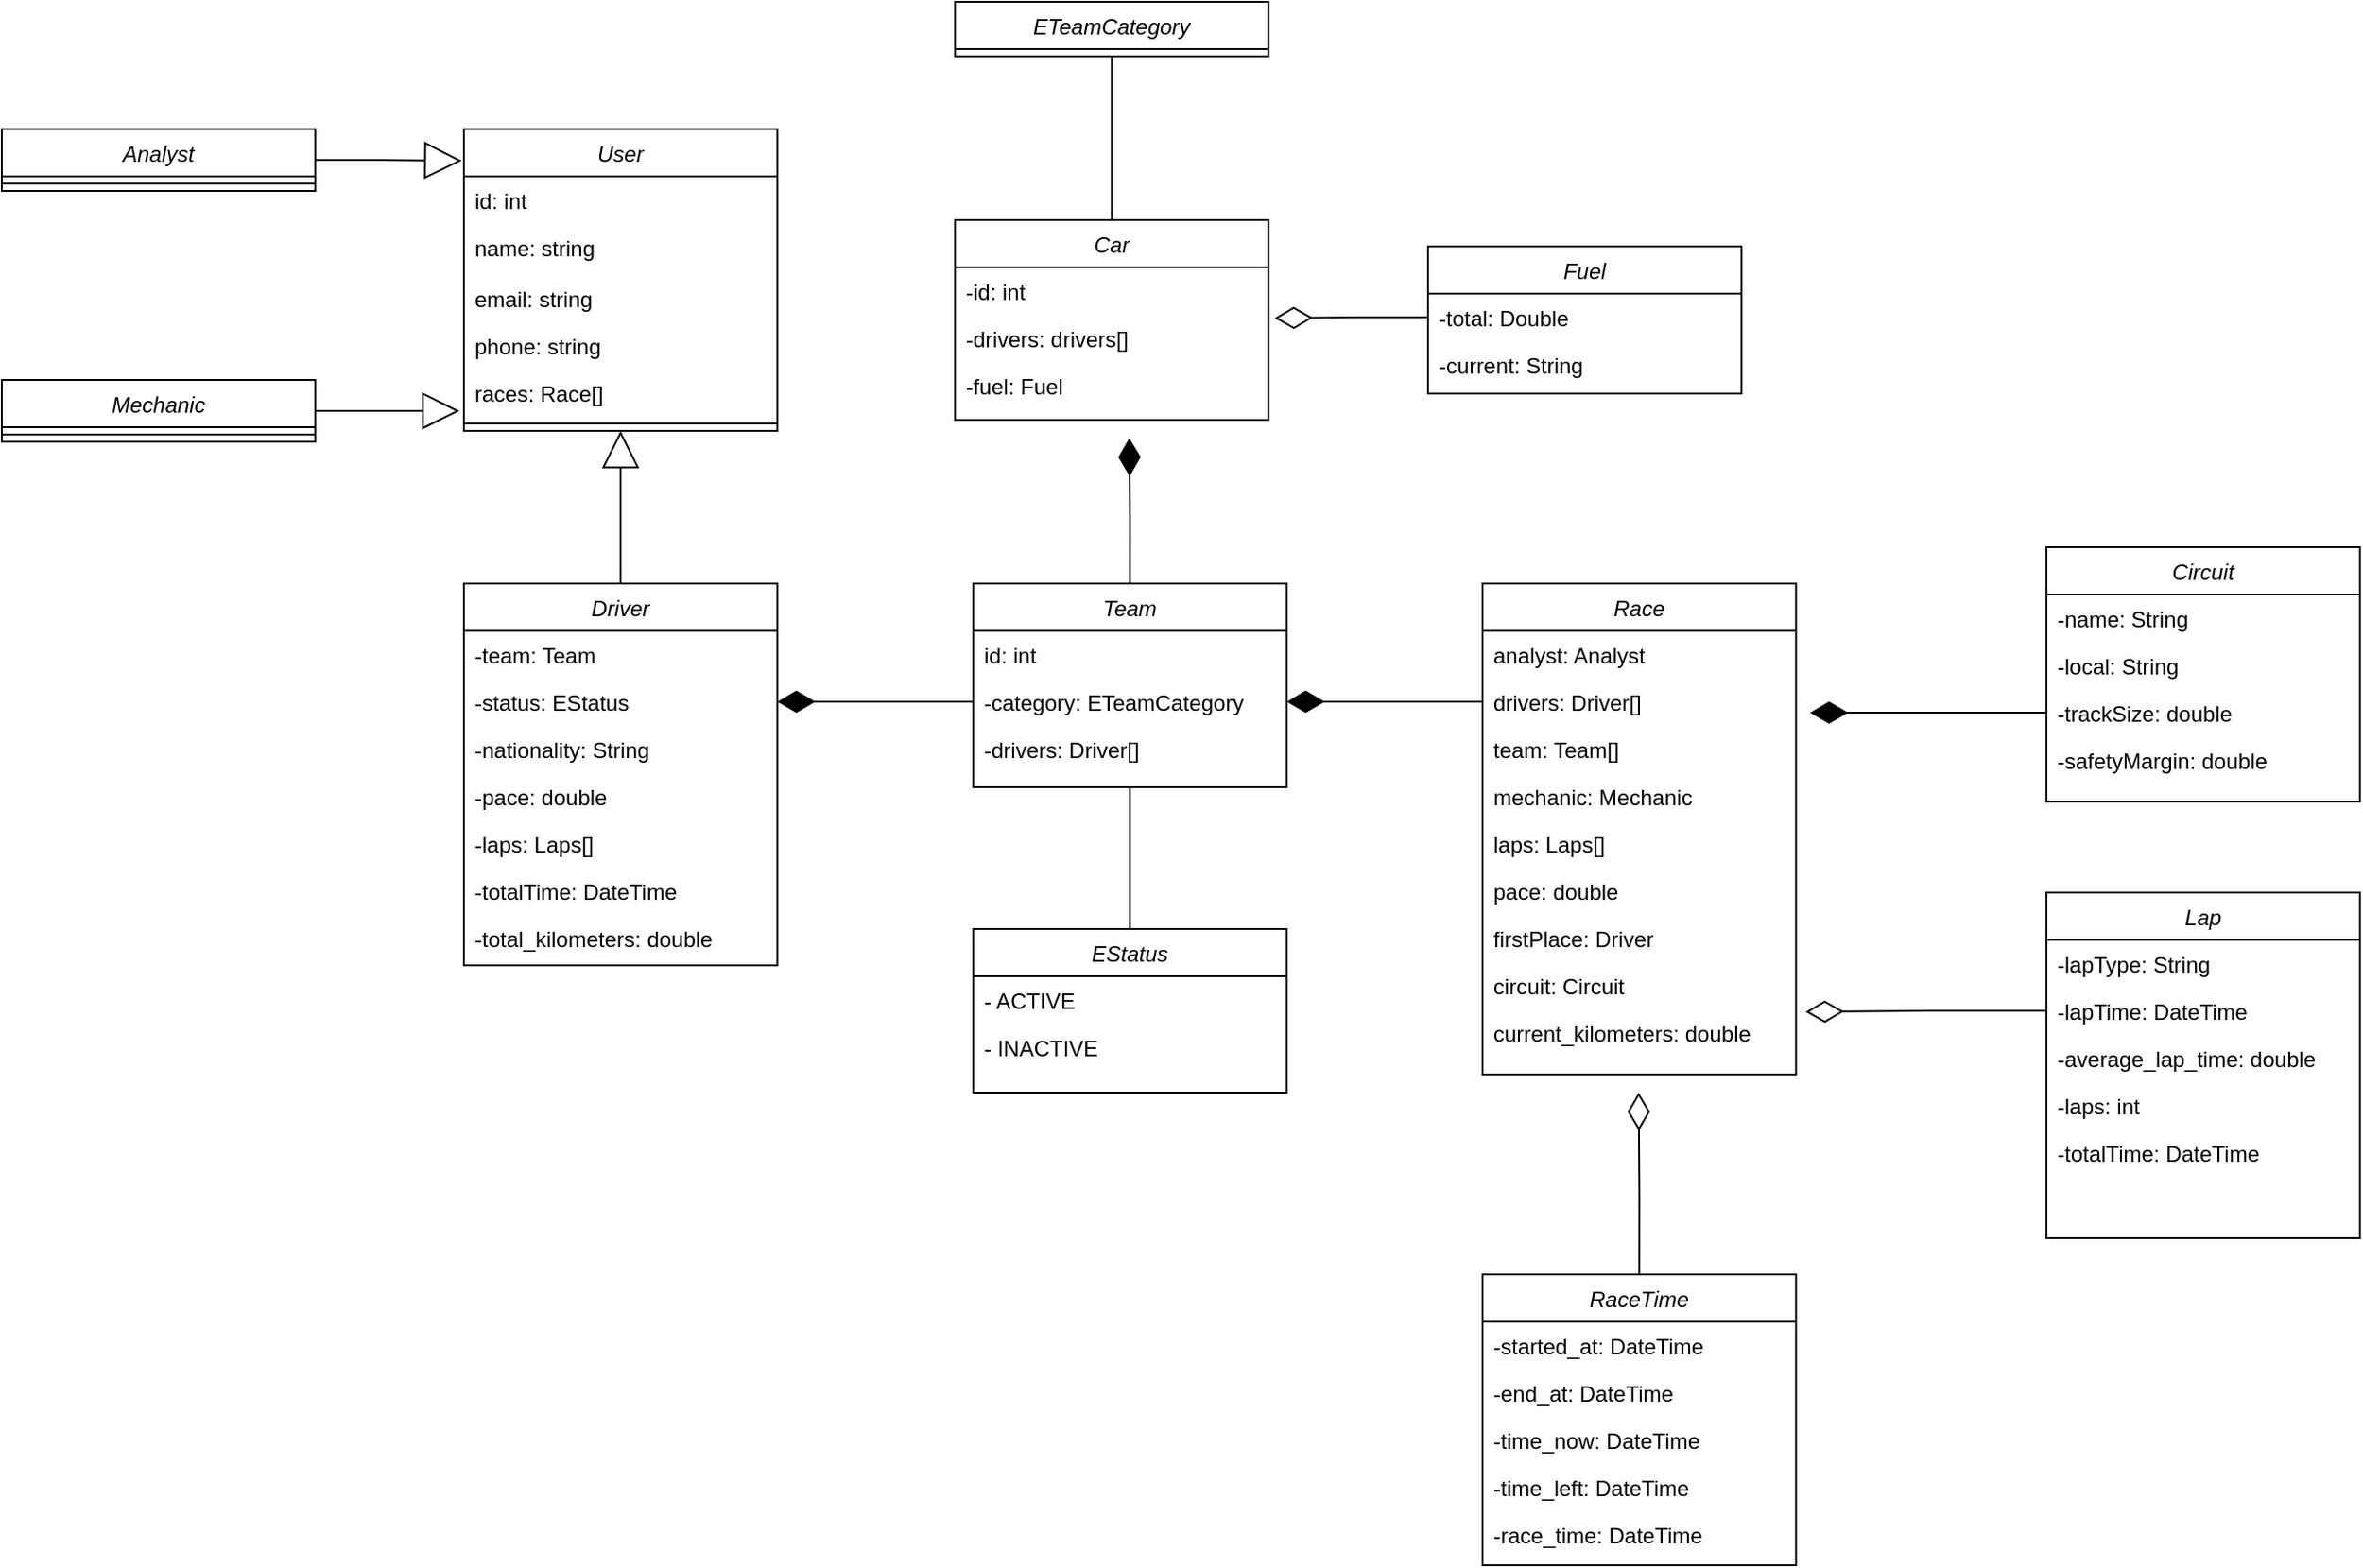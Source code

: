 <mxfile version="21.0.4" type="github">
  <diagram id="C5RBs43oDa-KdzZeNtuy" name="Page-1">
    <mxGraphModel dx="2130" dy="995" grid="1" gridSize="10" guides="1" tooltips="1" connect="1" arrows="1" fold="1" page="1" pageScale="1" pageWidth="827" pageHeight="1169" math="0" shadow="0">
      <root>
        <mxCell id="WIyWlLk6GJQsqaUBKTNV-0" />
        <mxCell id="WIyWlLk6GJQsqaUBKTNV-1" parent="WIyWlLk6GJQsqaUBKTNV-0" />
        <mxCell id="zkfFHV4jXpPFQw0GAbJ--0" value="User" style="swimlane;fontStyle=2;align=center;verticalAlign=top;childLayout=stackLayout;horizontal=1;startSize=26;horizontalStack=0;resizeParent=1;resizeLast=0;collapsible=1;marginBottom=0;rounded=0;shadow=0;strokeWidth=1;" parent="WIyWlLk6GJQsqaUBKTNV-1" vertex="1">
          <mxGeometry x="-160" y="120" width="172.31" height="166" as="geometry">
            <mxRectangle x="230" y="140" width="160" height="26" as="alternateBounds" />
          </mxGeometry>
        </mxCell>
        <mxCell id="zkfFHV4jXpPFQw0GAbJ--1" value="id: int" style="text;align=left;verticalAlign=top;spacingLeft=4;spacingRight=4;overflow=hidden;rotatable=0;points=[[0,0.5],[1,0.5]];portConstraint=eastwest;" parent="zkfFHV4jXpPFQw0GAbJ--0" vertex="1">
          <mxGeometry y="26" width="172.31" height="26" as="geometry" />
        </mxCell>
        <mxCell id="zkfFHV4jXpPFQw0GAbJ--2" value="name: string" style="text;align=left;verticalAlign=top;spacingLeft=4;spacingRight=4;overflow=hidden;rotatable=0;points=[[0,0.5],[1,0.5]];portConstraint=eastwest;rounded=0;shadow=0;html=0;" parent="zkfFHV4jXpPFQw0GAbJ--0" vertex="1">
          <mxGeometry y="52" width="172.31" height="28" as="geometry" />
        </mxCell>
        <mxCell id="zkfFHV4jXpPFQw0GAbJ--3" value="email: string" style="text;align=left;verticalAlign=top;spacingLeft=4;spacingRight=4;overflow=hidden;rotatable=0;points=[[0,0.5],[1,0.5]];portConstraint=eastwest;rounded=0;shadow=0;html=0;" parent="zkfFHV4jXpPFQw0GAbJ--0" vertex="1">
          <mxGeometry y="80" width="172.31" height="26" as="geometry" />
        </mxCell>
        <mxCell id="9AGuQ0FXEvpkbl0KZOvJ-0" value="phone: string" style="text;align=left;verticalAlign=top;spacingLeft=4;spacingRight=4;overflow=hidden;rotatable=0;points=[[0,0.5],[1,0.5]];portConstraint=eastwest;rounded=0;shadow=0;html=0;" parent="zkfFHV4jXpPFQw0GAbJ--0" vertex="1">
          <mxGeometry y="106" width="172.31" height="26" as="geometry" />
        </mxCell>
        <mxCell id="9AGuQ0FXEvpkbl0KZOvJ-44" value="races: Race[]" style="text;align=left;verticalAlign=top;spacingLeft=4;spacingRight=4;overflow=hidden;rotatable=0;points=[[0,0.5],[1,0.5]];portConstraint=eastwest;rounded=0;shadow=0;html=0;" parent="zkfFHV4jXpPFQw0GAbJ--0" vertex="1">
          <mxGeometry y="132" width="172.31" height="26" as="geometry" />
        </mxCell>
        <mxCell id="zkfFHV4jXpPFQw0GAbJ--4" value="" style="line;html=1;strokeWidth=1;align=left;verticalAlign=middle;spacingTop=-1;spacingLeft=3;spacingRight=3;rotatable=0;labelPosition=right;points=[];portConstraint=eastwest;" parent="zkfFHV4jXpPFQw0GAbJ--0" vertex="1">
          <mxGeometry y="158" width="172.31" height="8" as="geometry" />
        </mxCell>
        <mxCell id="hRQF5KtD3f3HJl5D5kbe-45" style="edgeStyle=orthogonalEdgeStyle;rounded=0;orthogonalLoop=1;jettySize=auto;html=1;exitX=1;exitY=0.5;exitDx=0;exitDy=0;entryX=-0.014;entryY=0.885;entryDx=0;entryDy=0;entryPerimeter=0;endArrow=block;endFill=0;endSize=18;" edge="1" parent="WIyWlLk6GJQsqaUBKTNV-1" source="9AGuQ0FXEvpkbl0KZOvJ-2" target="9AGuQ0FXEvpkbl0KZOvJ-44">
          <mxGeometry relative="1" as="geometry" />
        </mxCell>
        <mxCell id="9AGuQ0FXEvpkbl0KZOvJ-2" value="Mechanic" style="swimlane;fontStyle=2;align=center;verticalAlign=top;childLayout=stackLayout;horizontal=1;startSize=26;horizontalStack=0;resizeParent=1;resizeLast=0;collapsible=1;marginBottom=0;rounded=0;shadow=0;strokeWidth=1;" parent="WIyWlLk6GJQsqaUBKTNV-1" vertex="1">
          <mxGeometry x="-414" y="258" width="172.31" height="34" as="geometry">
            <mxRectangle x="230" y="140" width="160" height="26" as="alternateBounds" />
          </mxGeometry>
        </mxCell>
        <mxCell id="9AGuQ0FXEvpkbl0KZOvJ-7" value="" style="line;html=1;strokeWidth=1;align=left;verticalAlign=middle;spacingTop=-1;spacingLeft=3;spacingRight=3;rotatable=0;labelPosition=right;points=[];portConstraint=eastwest;" parent="9AGuQ0FXEvpkbl0KZOvJ-2" vertex="1">
          <mxGeometry y="26" width="172.31" height="8" as="geometry" />
        </mxCell>
        <mxCell id="hRQF5KtD3f3HJl5D5kbe-47" style="edgeStyle=orthogonalEdgeStyle;rounded=0;orthogonalLoop=1;jettySize=auto;html=1;exitX=0.5;exitY=0;exitDx=0;exitDy=0;entryX=0.5;entryY=1;entryDx=0;entryDy=0;endSize=18;endArrow=block;endFill=0;" edge="1" parent="WIyWlLk6GJQsqaUBKTNV-1" source="9AGuQ0FXEvpkbl0KZOvJ-11" target="zkfFHV4jXpPFQw0GAbJ--0">
          <mxGeometry relative="1" as="geometry" />
        </mxCell>
        <mxCell id="9AGuQ0FXEvpkbl0KZOvJ-11" value="Driver" style="swimlane;fontStyle=2;align=center;verticalAlign=top;childLayout=stackLayout;horizontal=1;startSize=26;horizontalStack=0;resizeParent=1;resizeLast=0;collapsible=1;marginBottom=0;rounded=0;shadow=0;strokeWidth=1;" parent="WIyWlLk6GJQsqaUBKTNV-1" vertex="1">
          <mxGeometry x="-160" y="370" width="172.31" height="210" as="geometry">
            <mxRectangle x="230" y="140" width="160" height="26" as="alternateBounds" />
          </mxGeometry>
        </mxCell>
        <mxCell id="9AGuQ0FXEvpkbl0KZOvJ-26" value="-team: Team" style="text;align=left;verticalAlign=top;spacingLeft=4;spacingRight=4;overflow=hidden;rotatable=0;points=[[0,0.5],[1,0.5]];portConstraint=eastwest;rounded=0;shadow=0;html=0;" parent="9AGuQ0FXEvpkbl0KZOvJ-11" vertex="1">
          <mxGeometry y="26" width="172.31" height="26" as="geometry" />
        </mxCell>
        <mxCell id="9AGuQ0FXEvpkbl0KZOvJ-38" value="-status: EStatus" style="text;align=left;verticalAlign=top;spacingLeft=4;spacingRight=4;overflow=hidden;rotatable=0;points=[[0,0.5],[1,0.5]];portConstraint=eastwest;rounded=0;shadow=0;html=0;" parent="9AGuQ0FXEvpkbl0KZOvJ-11" vertex="1">
          <mxGeometry y="52" width="172.31" height="26" as="geometry" />
        </mxCell>
        <mxCell id="9AGuQ0FXEvpkbl0KZOvJ-40" value="-nationality: String&#xa;&#xa;" style="text;align=left;verticalAlign=top;spacingLeft=4;spacingRight=4;overflow=hidden;rotatable=0;points=[[0,0.5],[1,0.5]];portConstraint=eastwest;rounded=0;shadow=0;html=0;" parent="9AGuQ0FXEvpkbl0KZOvJ-11" vertex="1">
          <mxGeometry y="78" width="172.31" height="26" as="geometry" />
        </mxCell>
        <mxCell id="9AGuQ0FXEvpkbl0KZOvJ-67" value="-pace: double" style="text;align=left;verticalAlign=top;spacingLeft=4;spacingRight=4;overflow=hidden;rotatable=0;points=[[0,0.5],[1,0.5]];portConstraint=eastwest;rounded=0;shadow=0;html=0;" parent="9AGuQ0FXEvpkbl0KZOvJ-11" vertex="1">
          <mxGeometry y="104" width="172.31" height="26" as="geometry" />
        </mxCell>
        <mxCell id="9AGuQ0FXEvpkbl0KZOvJ-68" value="-laps: Laps[]" style="text;align=left;verticalAlign=top;spacingLeft=4;spacingRight=4;overflow=hidden;rotatable=0;points=[[0,0.5],[1,0.5]];portConstraint=eastwest;rounded=0;shadow=0;html=0;" parent="9AGuQ0FXEvpkbl0KZOvJ-11" vertex="1">
          <mxGeometry y="130" width="172.31" height="26" as="geometry" />
        </mxCell>
        <mxCell id="9AGuQ0FXEvpkbl0KZOvJ-69" value="-totalTime: DateTime" style="text;align=left;verticalAlign=top;spacingLeft=4;spacingRight=4;overflow=hidden;rotatable=0;points=[[0,0.5],[1,0.5]];portConstraint=eastwest;rounded=0;shadow=0;html=0;" parent="9AGuQ0FXEvpkbl0KZOvJ-11" vertex="1">
          <mxGeometry y="156" width="172.31" height="26" as="geometry" />
        </mxCell>
        <mxCell id="9AGuQ0FXEvpkbl0KZOvJ-74" value="-total_kilometers: double" style="text;align=left;verticalAlign=top;spacingLeft=4;spacingRight=4;overflow=hidden;rotatable=0;points=[[0,0.5],[1,0.5]];portConstraint=eastwest;rounded=0;shadow=0;html=0;" parent="9AGuQ0FXEvpkbl0KZOvJ-11" vertex="1">
          <mxGeometry y="182" width="172.31" height="26" as="geometry" />
        </mxCell>
        <mxCell id="9AGuQ0FXEvpkbl0KZOvJ-18" value="Race" style="swimlane;fontStyle=2;align=center;verticalAlign=top;childLayout=stackLayout;horizontal=1;startSize=26;horizontalStack=0;resizeParent=1;resizeLast=0;collapsible=1;marginBottom=0;rounded=0;shadow=0;strokeWidth=1;" parent="WIyWlLk6GJQsqaUBKTNV-1" vertex="1">
          <mxGeometry x="400" y="370" width="172.31" height="270" as="geometry">
            <mxRectangle x="230" y="140" width="160" height="26" as="alternateBounds" />
          </mxGeometry>
        </mxCell>
        <mxCell id="9AGuQ0FXEvpkbl0KZOvJ-23" value="analyst: Analyst&#xa;&#xa;" style="text;align=left;verticalAlign=top;spacingLeft=4;spacingRight=4;overflow=hidden;rotatable=0;points=[[0,0.5],[1,0.5]];portConstraint=eastwest;rounded=0;shadow=0;html=0;" parent="9AGuQ0FXEvpkbl0KZOvJ-18" vertex="1">
          <mxGeometry y="26" width="172.31" height="26" as="geometry" />
        </mxCell>
        <mxCell id="9AGuQ0FXEvpkbl0KZOvJ-24" value="drivers: Driver[]&#xa;&#xa;" style="text;align=left;verticalAlign=top;spacingLeft=4;spacingRight=4;overflow=hidden;rotatable=0;points=[[0,0.5],[1,0.5]];portConstraint=eastwest;rounded=0;shadow=0;html=0;" parent="9AGuQ0FXEvpkbl0KZOvJ-18" vertex="1">
          <mxGeometry y="52" width="172.31" height="26" as="geometry" />
        </mxCell>
        <mxCell id="9AGuQ0FXEvpkbl0KZOvJ-25" value="team: Team[]&#xa;&#xa;" style="text;align=left;verticalAlign=top;spacingLeft=4;spacingRight=4;overflow=hidden;rotatable=0;points=[[0,0.5],[1,0.5]];portConstraint=eastwest;rounded=0;shadow=0;html=0;" parent="9AGuQ0FXEvpkbl0KZOvJ-18" vertex="1">
          <mxGeometry y="78" width="172.31" height="26" as="geometry" />
        </mxCell>
        <mxCell id="9AGuQ0FXEvpkbl0KZOvJ-43" value="mechanic: Mechanic&#xa;&#xa;" style="text;align=left;verticalAlign=top;spacingLeft=4;spacingRight=4;overflow=hidden;rotatable=0;points=[[0,0.5],[1,0.5]];portConstraint=eastwest;rounded=0;shadow=0;html=0;" parent="9AGuQ0FXEvpkbl0KZOvJ-18" vertex="1">
          <mxGeometry y="104" width="172.31" height="26" as="geometry" />
        </mxCell>
        <mxCell id="9AGuQ0FXEvpkbl0KZOvJ-80" value="laps: Laps[]&#xa;" style="text;align=left;verticalAlign=top;spacingLeft=4;spacingRight=4;overflow=hidden;rotatable=0;points=[[0,0.5],[1,0.5]];portConstraint=eastwest;rounded=0;shadow=0;html=0;" parent="9AGuQ0FXEvpkbl0KZOvJ-18" vertex="1">
          <mxGeometry y="130" width="172.31" height="26" as="geometry" />
        </mxCell>
        <mxCell id="9AGuQ0FXEvpkbl0KZOvJ-62" value="pace: double" style="text;align=left;verticalAlign=top;spacingLeft=4;spacingRight=4;overflow=hidden;rotatable=0;points=[[0,0.5],[1,0.5]];portConstraint=eastwest;rounded=0;shadow=0;html=0;" parent="9AGuQ0FXEvpkbl0KZOvJ-18" vertex="1">
          <mxGeometry y="156" width="172.31" height="26" as="geometry" />
        </mxCell>
        <mxCell id="9AGuQ0FXEvpkbl0KZOvJ-63" value="firstPlace: Driver" style="text;align=left;verticalAlign=top;spacingLeft=4;spacingRight=4;overflow=hidden;rotatable=0;points=[[0,0.5],[1,0.5]];portConstraint=eastwest;rounded=0;shadow=0;html=0;" parent="9AGuQ0FXEvpkbl0KZOvJ-18" vertex="1">
          <mxGeometry y="182" width="172.31" height="26" as="geometry" />
        </mxCell>
        <mxCell id="9AGuQ0FXEvpkbl0KZOvJ-72" value="circuit: Circuit" style="text;align=left;verticalAlign=top;spacingLeft=4;spacingRight=4;overflow=hidden;rotatable=0;points=[[0,0.5],[1,0.5]];portConstraint=eastwest;rounded=0;shadow=0;html=0;" parent="9AGuQ0FXEvpkbl0KZOvJ-18" vertex="1">
          <mxGeometry y="208" width="172.31" height="26" as="geometry" />
        </mxCell>
        <mxCell id="9AGuQ0FXEvpkbl0KZOvJ-73" value="current_kilometers: double" style="text;align=left;verticalAlign=top;spacingLeft=4;spacingRight=4;overflow=hidden;rotatable=0;points=[[0,0.5],[1,0.5]];portConstraint=eastwest;rounded=0;shadow=0;html=0;" parent="9AGuQ0FXEvpkbl0KZOvJ-18" vertex="1">
          <mxGeometry y="234" width="172.31" height="26" as="geometry" />
        </mxCell>
        <mxCell id="hRQF5KtD3f3HJl5D5kbe-57" style="edgeStyle=orthogonalEdgeStyle;rounded=0;orthogonalLoop=1;jettySize=auto;html=1;exitX=0.5;exitY=0;exitDx=0;exitDy=0;endArrow=diamondThin;endFill=1;endSize=18;" edge="1" parent="WIyWlLk6GJQsqaUBKTNV-1" source="9AGuQ0FXEvpkbl0KZOvJ-27">
          <mxGeometry relative="1" as="geometry">
            <mxPoint x="205.824" y="290" as="targetPoint" />
          </mxGeometry>
        </mxCell>
        <mxCell id="9AGuQ0FXEvpkbl0KZOvJ-27" value="Team" style="swimlane;fontStyle=2;align=center;verticalAlign=top;childLayout=stackLayout;horizontal=1;startSize=26;horizontalStack=0;resizeParent=1;resizeLast=0;collapsible=1;marginBottom=0;rounded=0;shadow=0;strokeWidth=1;" parent="WIyWlLk6GJQsqaUBKTNV-1" vertex="1">
          <mxGeometry x="120" y="370" width="172.31" height="112" as="geometry">
            <mxRectangle x="230" y="140" width="160" height="26" as="alternateBounds" />
          </mxGeometry>
        </mxCell>
        <mxCell id="9AGuQ0FXEvpkbl0KZOvJ-28" value="id: int&#xa;" style="text;align=left;verticalAlign=top;spacingLeft=4;spacingRight=4;overflow=hidden;rotatable=0;points=[[0,0.5],[1,0.5]];portConstraint=eastwest;rounded=0;shadow=0;html=0;" parent="9AGuQ0FXEvpkbl0KZOvJ-27" vertex="1">
          <mxGeometry y="26" width="172.31" height="26" as="geometry" />
        </mxCell>
        <mxCell id="9AGuQ0FXEvpkbl0KZOvJ-33" value="-category: ETeamCategory&#xa;" style="text;align=left;verticalAlign=top;spacingLeft=4;spacingRight=4;overflow=hidden;rotatable=0;points=[[0,0.5],[1,0.5]];portConstraint=eastwest;rounded=0;shadow=0;html=0;" parent="9AGuQ0FXEvpkbl0KZOvJ-27" vertex="1">
          <mxGeometry y="52" width="172.31" height="26" as="geometry" />
        </mxCell>
        <mxCell id="9AGuQ0FXEvpkbl0KZOvJ-34" value="-drivers: Driver[]&#xa;" style="text;align=left;verticalAlign=top;spacingLeft=4;spacingRight=4;overflow=hidden;rotatable=0;points=[[0,0.5],[1,0.5]];portConstraint=eastwest;rounded=0;shadow=0;html=0;" parent="9AGuQ0FXEvpkbl0KZOvJ-27" vertex="1">
          <mxGeometry y="78" width="172.31" height="26" as="geometry" />
        </mxCell>
        <mxCell id="hRQF5KtD3f3HJl5D5kbe-49" style="edgeStyle=orthogonalEdgeStyle;rounded=0;orthogonalLoop=1;jettySize=auto;html=1;exitX=0.5;exitY=0;exitDx=0;exitDy=0;entryX=0.5;entryY=1;entryDx=0;entryDy=0;endArrow=none;endFill=0;" edge="1" parent="WIyWlLk6GJQsqaUBKTNV-1" source="9AGuQ0FXEvpkbl0KZOvJ-75" target="hRQF5KtD3f3HJl5D5kbe-41">
          <mxGeometry relative="1" as="geometry" />
        </mxCell>
        <mxCell id="9AGuQ0FXEvpkbl0KZOvJ-75" value="Car" style="swimlane;fontStyle=2;align=center;verticalAlign=top;childLayout=stackLayout;horizontal=1;startSize=26;horizontalStack=0;resizeParent=1;resizeLast=0;collapsible=1;marginBottom=0;rounded=0;shadow=0;strokeWidth=1;" parent="WIyWlLk6GJQsqaUBKTNV-1" vertex="1">
          <mxGeometry x="110" y="170" width="172.31" height="110" as="geometry">
            <mxRectangle x="230" y="140" width="160" height="26" as="alternateBounds" />
          </mxGeometry>
        </mxCell>
        <mxCell id="9AGuQ0FXEvpkbl0KZOvJ-76" value="-id: int&#xa;" style="text;align=left;verticalAlign=top;spacingLeft=4;spacingRight=4;overflow=hidden;rotatable=0;points=[[0,0.5],[1,0.5]];portConstraint=eastwest;rounded=0;shadow=0;html=0;" parent="9AGuQ0FXEvpkbl0KZOvJ-75" vertex="1">
          <mxGeometry y="26" width="172.31" height="26" as="geometry" />
        </mxCell>
        <mxCell id="9AGuQ0FXEvpkbl0KZOvJ-78" value="-drivers: drivers[]&#xa;" style="text;align=left;verticalAlign=top;spacingLeft=4;spacingRight=4;overflow=hidden;rotatable=0;points=[[0,0.5],[1,0.5]];portConstraint=eastwest;rounded=0;shadow=0;html=0;" parent="9AGuQ0FXEvpkbl0KZOvJ-75" vertex="1">
          <mxGeometry y="52" width="172.31" height="26" as="geometry" />
        </mxCell>
        <mxCell id="9AGuQ0FXEvpkbl0KZOvJ-81" value="-fuel: Fuel&#xa;" style="text;align=left;verticalAlign=top;spacingLeft=4;spacingRight=4;overflow=hidden;rotatable=0;points=[[0,0.5],[1,0.5]];portConstraint=eastwest;rounded=0;shadow=0;html=0;" parent="9AGuQ0FXEvpkbl0KZOvJ-75" vertex="1">
          <mxGeometry y="78" width="172.31" height="26" as="geometry" />
        </mxCell>
        <mxCell id="9AGuQ0FXEvpkbl0KZOvJ-51" value="Circuit" style="swimlane;fontStyle=2;align=center;verticalAlign=top;childLayout=stackLayout;horizontal=1;startSize=26;horizontalStack=0;resizeParent=1;resizeLast=0;collapsible=1;marginBottom=0;rounded=0;shadow=0;strokeWidth=1;" parent="WIyWlLk6GJQsqaUBKTNV-1" vertex="1">
          <mxGeometry x="710" y="350" width="172.31" height="140" as="geometry">
            <mxRectangle x="230" y="140" width="160" height="26" as="alternateBounds" />
          </mxGeometry>
        </mxCell>
        <mxCell id="9AGuQ0FXEvpkbl0KZOvJ-53" value="-name: String&#xa;" style="text;align=left;verticalAlign=top;spacingLeft=4;spacingRight=4;overflow=hidden;rotatable=0;points=[[0,0.5],[1,0.5]];portConstraint=eastwest;rounded=0;shadow=0;html=0;" parent="9AGuQ0FXEvpkbl0KZOvJ-51" vertex="1">
          <mxGeometry y="26" width="172.31" height="26" as="geometry" />
        </mxCell>
        <mxCell id="9AGuQ0FXEvpkbl0KZOvJ-56" value="-local: String&#xa;" style="text;align=left;verticalAlign=top;spacingLeft=4;spacingRight=4;overflow=hidden;rotatable=0;points=[[0,0.5],[1,0.5]];portConstraint=eastwest;rounded=0;shadow=0;html=0;" parent="9AGuQ0FXEvpkbl0KZOvJ-51" vertex="1">
          <mxGeometry y="52" width="172.31" height="26" as="geometry" />
        </mxCell>
        <mxCell id="hRQF5KtD3f3HJl5D5kbe-53" style="edgeStyle=orthogonalEdgeStyle;rounded=0;orthogonalLoop=1;jettySize=auto;html=1;exitX=0;exitY=0.5;exitDx=0;exitDy=0;endArrow=diamondThin;endFill=1;startSize=18;endSize=18;" edge="1" parent="9AGuQ0FXEvpkbl0KZOvJ-51" source="9AGuQ0FXEvpkbl0KZOvJ-57">
          <mxGeometry relative="1" as="geometry">
            <mxPoint x="-130" y="91" as="targetPoint" />
          </mxGeometry>
        </mxCell>
        <mxCell id="9AGuQ0FXEvpkbl0KZOvJ-57" value="-trackSize: double&#xa;" style="text;align=left;verticalAlign=top;spacingLeft=4;spacingRight=4;overflow=hidden;rotatable=0;points=[[0,0.5],[1,0.5]];portConstraint=eastwest;rounded=0;shadow=0;html=0;" parent="9AGuQ0FXEvpkbl0KZOvJ-51" vertex="1">
          <mxGeometry y="78" width="172.31" height="26" as="geometry" />
        </mxCell>
        <mxCell id="9AGuQ0FXEvpkbl0KZOvJ-58" value="-safetyMargin: double&#xa;" style="text;align=left;verticalAlign=top;spacingLeft=4;spacingRight=4;overflow=hidden;rotatable=0;points=[[0,0.5],[1,0.5]];portConstraint=eastwest;rounded=0;shadow=0;html=0;" parent="9AGuQ0FXEvpkbl0KZOvJ-51" vertex="1">
          <mxGeometry y="104" width="172.31" height="26" as="geometry" />
        </mxCell>
        <mxCell id="hRQF5KtD3f3HJl5D5kbe-46" style="edgeStyle=orthogonalEdgeStyle;rounded=0;orthogonalLoop=1;jettySize=auto;html=1;exitX=1;exitY=0.5;exitDx=0;exitDy=0;entryX=-0.007;entryY=0.105;entryDx=0;entryDy=0;entryPerimeter=0;endSize=18;endArrow=block;endFill=0;" edge="1" parent="WIyWlLk6GJQsqaUBKTNV-1" source="9AGuQ0FXEvpkbl0KZOvJ-59" target="zkfFHV4jXpPFQw0GAbJ--0">
          <mxGeometry relative="1" as="geometry" />
        </mxCell>
        <mxCell id="9AGuQ0FXEvpkbl0KZOvJ-59" value="Analyst" style="swimlane;fontStyle=2;align=center;verticalAlign=top;childLayout=stackLayout;horizontal=1;startSize=26;horizontalStack=0;resizeParent=1;resizeLast=0;collapsible=1;marginBottom=0;rounded=0;shadow=0;strokeWidth=1;" parent="WIyWlLk6GJQsqaUBKTNV-1" vertex="1">
          <mxGeometry x="-414" y="120" width="172.31" height="34" as="geometry">
            <mxRectangle x="230" y="140" width="160" height="26" as="alternateBounds" />
          </mxGeometry>
        </mxCell>
        <mxCell id="9AGuQ0FXEvpkbl0KZOvJ-61" value="" style="line;html=1;strokeWidth=1;align=left;verticalAlign=middle;spacingTop=-1;spacingLeft=3;spacingRight=3;rotatable=0;labelPosition=right;points=[];portConstraint=eastwest;" parent="9AGuQ0FXEvpkbl0KZOvJ-59" vertex="1">
          <mxGeometry y="26" width="172.31" height="8" as="geometry" />
        </mxCell>
        <mxCell id="9AGuQ0FXEvpkbl0KZOvJ-84" value="Lap" style="swimlane;fontStyle=2;align=center;verticalAlign=top;childLayout=stackLayout;horizontal=1;startSize=26;horizontalStack=0;resizeParent=1;resizeLast=0;collapsible=1;marginBottom=0;rounded=0;shadow=0;strokeWidth=1;" parent="WIyWlLk6GJQsqaUBKTNV-1" vertex="1">
          <mxGeometry x="710" y="540" width="172.31" height="190" as="geometry">
            <mxRectangle x="230" y="140" width="160" height="26" as="alternateBounds" />
          </mxGeometry>
        </mxCell>
        <mxCell id="9AGuQ0FXEvpkbl0KZOvJ-86" value="-lapType: String&#xa;" style="text;align=left;verticalAlign=top;spacingLeft=4;spacingRight=4;overflow=hidden;rotatable=0;points=[[0,0.5],[1,0.5]];portConstraint=eastwest;rounded=0;shadow=0;html=0;" parent="9AGuQ0FXEvpkbl0KZOvJ-84" vertex="1">
          <mxGeometry y="26" width="172.31" height="26" as="geometry" />
        </mxCell>
        <mxCell id="9AGuQ0FXEvpkbl0KZOvJ-87" value="-lapTime: DateTime&#xa;" style="text;align=left;verticalAlign=top;spacingLeft=4;spacingRight=4;overflow=hidden;rotatable=0;points=[[0,0.5],[1,0.5]];portConstraint=eastwest;rounded=0;shadow=0;html=0;" parent="9AGuQ0FXEvpkbl0KZOvJ-84" vertex="1">
          <mxGeometry y="52" width="172.31" height="26" as="geometry" />
        </mxCell>
        <mxCell id="9AGuQ0FXEvpkbl0KZOvJ-88" value="-average_lap_time: double" style="text;align=left;verticalAlign=top;spacingLeft=4;spacingRight=4;overflow=hidden;rotatable=0;points=[[0,0.5],[1,0.5]];portConstraint=eastwest;rounded=0;shadow=0;html=0;" parent="9AGuQ0FXEvpkbl0KZOvJ-84" vertex="1">
          <mxGeometry y="78" width="172.31" height="26" as="geometry" />
        </mxCell>
        <mxCell id="9AGuQ0FXEvpkbl0KZOvJ-89" value="-laps: int" style="text;align=left;verticalAlign=top;spacingLeft=4;spacingRight=4;overflow=hidden;rotatable=0;points=[[0,0.5],[1,0.5]];portConstraint=eastwest;rounded=0;shadow=0;html=0;" parent="9AGuQ0FXEvpkbl0KZOvJ-84" vertex="1">
          <mxGeometry y="104" width="172.31" height="26" as="geometry" />
        </mxCell>
        <mxCell id="9AGuQ0FXEvpkbl0KZOvJ-98" value="-totalTime: DateTime" style="text;align=left;verticalAlign=top;spacingLeft=4;spacingRight=4;overflow=hidden;rotatable=0;points=[[0,0.5],[1,0.5]];portConstraint=eastwest;rounded=0;shadow=0;html=0;" parent="9AGuQ0FXEvpkbl0KZOvJ-84" vertex="1">
          <mxGeometry y="130" width="172.31" height="26" as="geometry" />
        </mxCell>
        <mxCell id="hRQF5KtD3f3HJl5D5kbe-48" style="edgeStyle=orthogonalEdgeStyle;rounded=0;orthogonalLoop=1;jettySize=auto;html=1;exitX=0.5;exitY=0;exitDx=0;exitDy=0;entryX=0.5;entryY=1;entryDx=0;entryDy=0;endArrow=none;endFill=0;" edge="1" parent="WIyWlLk6GJQsqaUBKTNV-1" source="hRQF5KtD3f3HJl5D5kbe-2" target="9AGuQ0FXEvpkbl0KZOvJ-27">
          <mxGeometry relative="1" as="geometry" />
        </mxCell>
        <mxCell id="hRQF5KtD3f3HJl5D5kbe-2" value="EStatus" style="swimlane;fontStyle=2;align=center;verticalAlign=top;childLayout=stackLayout;horizontal=1;startSize=26;horizontalStack=0;resizeParent=1;resizeLast=0;collapsible=1;marginBottom=0;rounded=0;shadow=0;strokeWidth=1;" vertex="1" parent="WIyWlLk6GJQsqaUBKTNV-1">
          <mxGeometry x="120" y="560" width="172.31" height="90" as="geometry">
            <mxRectangle x="230" y="140" width="160" height="26" as="alternateBounds" />
          </mxGeometry>
        </mxCell>
        <mxCell id="hRQF5KtD3f3HJl5D5kbe-4" value="- ACTIVE" style="text;align=left;verticalAlign=top;spacingLeft=4;spacingRight=4;overflow=hidden;rotatable=0;points=[[0,0.5],[1,0.5]];portConstraint=eastwest;rounded=0;shadow=0;html=0;" vertex="1" parent="hRQF5KtD3f3HJl5D5kbe-2">
          <mxGeometry y="26" width="172.31" height="26" as="geometry" />
        </mxCell>
        <mxCell id="hRQF5KtD3f3HJl5D5kbe-7" value="- INACTIVE" style="text;align=left;verticalAlign=top;spacingLeft=4;spacingRight=4;overflow=hidden;rotatable=0;points=[[0,0.5],[1,0.5]];portConstraint=eastwest;rounded=0;shadow=0;html=0;" vertex="1" parent="hRQF5KtD3f3HJl5D5kbe-2">
          <mxGeometry y="52" width="172.31" height="26" as="geometry" />
        </mxCell>
        <mxCell id="hRQF5KtD3f3HJl5D5kbe-9" value="Fuel" style="swimlane;fontStyle=2;align=center;verticalAlign=top;childLayout=stackLayout;horizontal=1;startSize=26;horizontalStack=0;resizeParent=1;resizeLast=0;collapsible=1;marginBottom=0;rounded=0;shadow=0;strokeWidth=1;" vertex="1" parent="WIyWlLk6GJQsqaUBKTNV-1">
          <mxGeometry x="370" y="184.5" width="172.31" height="81" as="geometry">
            <mxRectangle x="230" y="140" width="160" height="26" as="alternateBounds" />
          </mxGeometry>
        </mxCell>
        <mxCell id="hRQF5KtD3f3HJl5D5kbe-11" value="-total: Double&#xa;" style="text;align=left;verticalAlign=top;spacingLeft=4;spacingRight=4;overflow=hidden;rotatable=0;points=[[0,0.5],[1,0.5]];portConstraint=eastwest;rounded=0;shadow=0;html=0;" vertex="1" parent="hRQF5KtD3f3HJl5D5kbe-9">
          <mxGeometry y="26" width="172.31" height="26" as="geometry" />
        </mxCell>
        <mxCell id="hRQF5KtD3f3HJl5D5kbe-12" value="-current: String&#xa;" style="text;align=left;verticalAlign=top;spacingLeft=4;spacingRight=4;overflow=hidden;rotatable=0;points=[[0,0.5],[1,0.5]];portConstraint=eastwest;rounded=0;shadow=0;html=0;" vertex="1" parent="hRQF5KtD3f3HJl5D5kbe-9">
          <mxGeometry y="52" width="172.31" height="26" as="geometry" />
        </mxCell>
        <mxCell id="hRQF5KtD3f3HJl5D5kbe-55" style="edgeStyle=orthogonalEdgeStyle;rounded=0;orthogonalLoop=1;jettySize=auto;html=1;exitX=0.5;exitY=0;exitDx=0;exitDy=0;endArrow=diamondThin;endFill=0;endSize=18;" edge="1" parent="WIyWlLk6GJQsqaUBKTNV-1" source="hRQF5KtD3f3HJl5D5kbe-15">
          <mxGeometry relative="1" as="geometry">
            <mxPoint x="485.824" y="650" as="targetPoint" />
          </mxGeometry>
        </mxCell>
        <mxCell id="hRQF5KtD3f3HJl5D5kbe-15" value="RaceTime" style="swimlane;fontStyle=2;align=center;verticalAlign=top;childLayout=stackLayout;horizontal=1;startSize=26;horizontalStack=0;resizeParent=1;resizeLast=0;collapsible=1;marginBottom=0;rounded=0;shadow=0;strokeWidth=1;" vertex="1" parent="WIyWlLk6GJQsqaUBKTNV-1">
          <mxGeometry x="400" y="750" width="172.31" height="160" as="geometry">
            <mxRectangle x="230" y="140" width="160" height="26" as="alternateBounds" />
          </mxGeometry>
        </mxCell>
        <mxCell id="hRQF5KtD3f3HJl5D5kbe-16" value="-started_at: DateTime&#xa;" style="text;align=left;verticalAlign=top;spacingLeft=4;spacingRight=4;overflow=hidden;rotatable=0;points=[[0,0.5],[1,0.5]];portConstraint=eastwest;rounded=0;shadow=0;html=0;" vertex="1" parent="hRQF5KtD3f3HJl5D5kbe-15">
          <mxGeometry y="26" width="172.31" height="26" as="geometry" />
        </mxCell>
        <mxCell id="hRQF5KtD3f3HJl5D5kbe-17" value="-end_at: DateTime&#xa;" style="text;align=left;verticalAlign=top;spacingLeft=4;spacingRight=4;overflow=hidden;rotatable=0;points=[[0,0.5],[1,0.5]];portConstraint=eastwest;rounded=0;shadow=0;html=0;" vertex="1" parent="hRQF5KtD3f3HJl5D5kbe-15">
          <mxGeometry y="52" width="172.31" height="26" as="geometry" />
        </mxCell>
        <mxCell id="hRQF5KtD3f3HJl5D5kbe-18" value="-time_now: DateTime" style="text;align=left;verticalAlign=top;spacingLeft=4;spacingRight=4;overflow=hidden;rotatable=0;points=[[0,0.5],[1,0.5]];portConstraint=eastwest;rounded=0;shadow=0;html=0;" vertex="1" parent="hRQF5KtD3f3HJl5D5kbe-15">
          <mxGeometry y="78" width="172.31" height="26" as="geometry" />
        </mxCell>
        <mxCell id="hRQF5KtD3f3HJl5D5kbe-19" value="-time_left: DateTime" style="text;align=left;verticalAlign=top;spacingLeft=4;spacingRight=4;overflow=hidden;rotatable=0;points=[[0,0.5],[1,0.5]];portConstraint=eastwest;rounded=0;shadow=0;html=0;" vertex="1" parent="hRQF5KtD3f3HJl5D5kbe-15">
          <mxGeometry y="104" width="172.31" height="26" as="geometry" />
        </mxCell>
        <mxCell id="hRQF5KtD3f3HJl5D5kbe-20" value="-race_time: DateTime" style="text;align=left;verticalAlign=top;spacingLeft=4;spacingRight=4;overflow=hidden;rotatable=0;points=[[0,0.5],[1,0.5]];portConstraint=eastwest;rounded=0;shadow=0;html=0;" vertex="1" parent="hRQF5KtD3f3HJl5D5kbe-15">
          <mxGeometry y="130" width="172.31" height="26" as="geometry" />
        </mxCell>
        <mxCell id="hRQF5KtD3f3HJl5D5kbe-41" value="ETeamCategory" style="swimlane;fontStyle=2;align=center;verticalAlign=top;childLayout=stackLayout;horizontal=1;startSize=26;horizontalStack=0;resizeParent=1;resizeLast=0;collapsible=1;marginBottom=0;rounded=0;shadow=0;strokeWidth=1;" vertex="1" parent="WIyWlLk6GJQsqaUBKTNV-1">
          <mxGeometry x="110" y="50" width="172.31" height="30" as="geometry">
            <mxRectangle x="230" y="140" width="160" height="26" as="alternateBounds" />
          </mxGeometry>
        </mxCell>
        <mxCell id="hRQF5KtD3f3HJl5D5kbe-51" style="edgeStyle=orthogonalEdgeStyle;rounded=0;orthogonalLoop=1;jettySize=auto;html=1;exitX=1;exitY=0.5;exitDx=0;exitDy=0;entryX=0;entryY=0.5;entryDx=0;entryDy=0;endArrow=none;endFill=0;endSize=18;startArrow=diamondThin;startFill=1;startSize=18;" edge="1" parent="WIyWlLk6GJQsqaUBKTNV-1" source="9AGuQ0FXEvpkbl0KZOvJ-33" target="9AGuQ0FXEvpkbl0KZOvJ-24">
          <mxGeometry relative="1" as="geometry" />
        </mxCell>
        <mxCell id="hRQF5KtD3f3HJl5D5kbe-50" style="edgeStyle=orthogonalEdgeStyle;rounded=0;orthogonalLoop=1;jettySize=auto;html=1;exitX=0;exitY=0.5;exitDx=0;exitDy=0;entryX=1;entryY=0.5;entryDx=0;entryDy=0;endArrow=diamondThin;endFill=1;endSize=18;" edge="1" parent="WIyWlLk6GJQsqaUBKTNV-1" source="9AGuQ0FXEvpkbl0KZOvJ-33" target="9AGuQ0FXEvpkbl0KZOvJ-38">
          <mxGeometry relative="1" as="geometry" />
        </mxCell>
        <mxCell id="hRQF5KtD3f3HJl5D5kbe-54" style="edgeStyle=orthogonalEdgeStyle;rounded=0;orthogonalLoop=1;jettySize=auto;html=1;exitX=0;exitY=0.5;exitDx=0;exitDy=0;entryX=1.031;entryY=0.061;entryDx=0;entryDy=0;entryPerimeter=0;endArrow=diamondThin;endFill=0;endSize=18;" edge="1" parent="WIyWlLk6GJQsqaUBKTNV-1" source="9AGuQ0FXEvpkbl0KZOvJ-87" target="9AGuQ0FXEvpkbl0KZOvJ-73">
          <mxGeometry relative="1" as="geometry" />
        </mxCell>
        <mxCell id="hRQF5KtD3f3HJl5D5kbe-56" style="edgeStyle=orthogonalEdgeStyle;rounded=0;orthogonalLoop=1;jettySize=auto;html=1;exitX=0;exitY=0.5;exitDx=0;exitDy=0;entryX=1.02;entryY=0.077;entryDx=0;entryDy=0;entryPerimeter=0;endArrow=diamondThin;endFill=0;endSize=18;" edge="1" parent="WIyWlLk6GJQsqaUBKTNV-1" source="hRQF5KtD3f3HJl5D5kbe-11" target="9AGuQ0FXEvpkbl0KZOvJ-78">
          <mxGeometry relative="1" as="geometry" />
        </mxCell>
      </root>
    </mxGraphModel>
  </diagram>
</mxfile>
